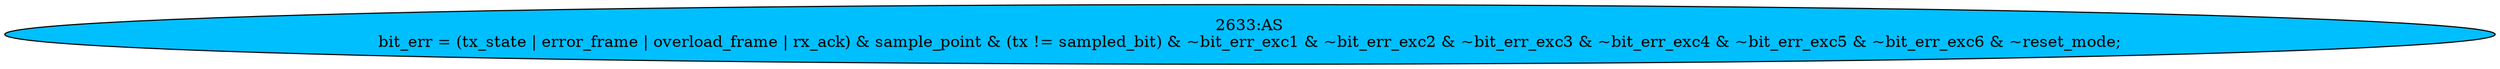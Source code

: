 strict digraph "" {
	node [label="\N"];
	"2633:AS"	 [ast="<pyverilog.vparser.ast.Assign object at 0x7f44f6b5ef90>",
		def_var="['bit_err']",
		fillcolor=deepskyblue,
		label="2633:AS
bit_err = (tx_state | error_frame | overload_frame | rx_ack) & sample_point & (tx != sampled_bit) & ~bit_err_exc1 & ~bit_\
err_exc2 & ~bit_err_exc3 & ~bit_err_exc4 & ~bit_err_exc5 & ~bit_err_exc6 & ~reset_mode;",
		statements="[]",
		style=filled,
		typ=Assign,
		use_var="['tx_state', 'error_frame', 'overload_frame', 'rx_ack', 'sample_point', 'tx', 'sampled_bit', 'bit_err_exc1', 'bit_err_exc2', 'bit_\
err_exc3', 'bit_err_exc4', 'bit_err_exc5', 'bit_err_exc6', 'reset_mode']"];
}
